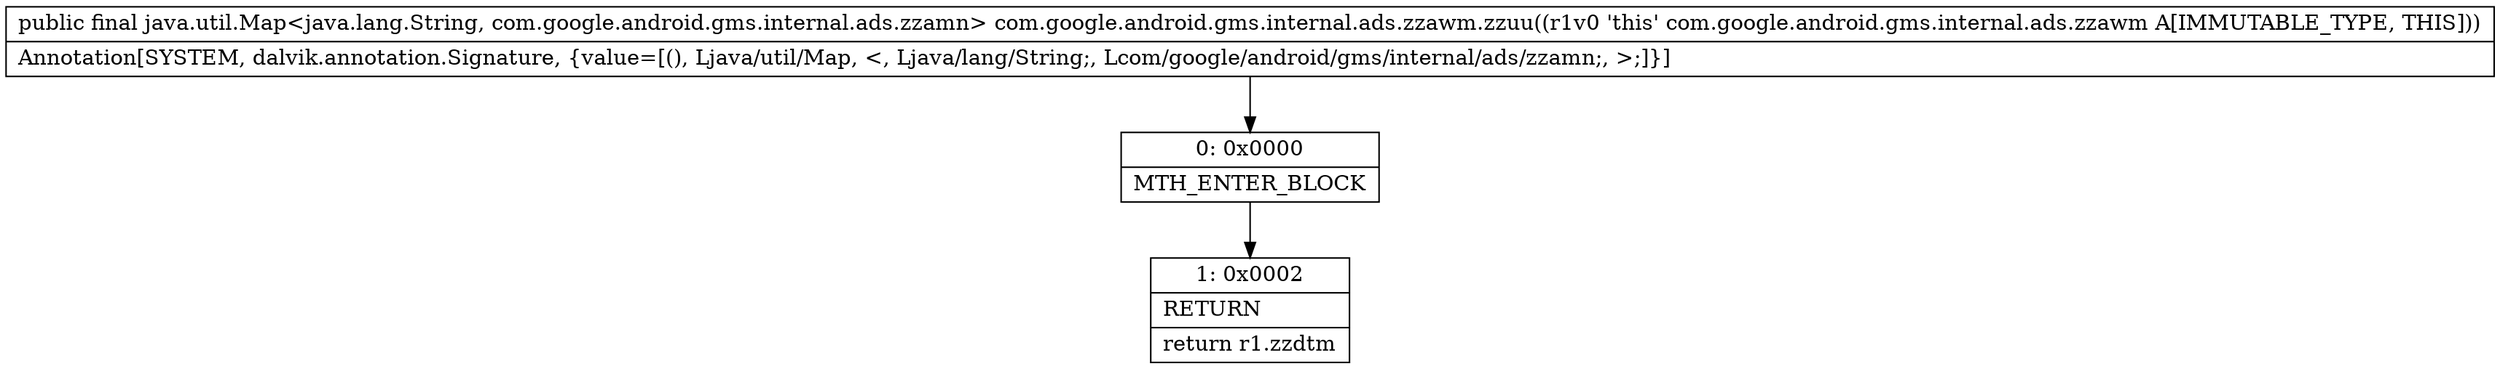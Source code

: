 digraph "CFG forcom.google.android.gms.internal.ads.zzawm.zzuu()Ljava\/util\/Map;" {
Node_0 [shape=record,label="{0\:\ 0x0000|MTH_ENTER_BLOCK\l}"];
Node_1 [shape=record,label="{1\:\ 0x0002|RETURN\l|return r1.zzdtm\l}"];
MethodNode[shape=record,label="{public final java.util.Map\<java.lang.String, com.google.android.gms.internal.ads.zzamn\> com.google.android.gms.internal.ads.zzawm.zzuu((r1v0 'this' com.google.android.gms.internal.ads.zzawm A[IMMUTABLE_TYPE, THIS]))  | Annotation[SYSTEM, dalvik.annotation.Signature, \{value=[(), Ljava\/util\/Map, \<, Ljava\/lang\/String;, Lcom\/google\/android\/gms\/internal\/ads\/zzamn;, \>;]\}]\l}"];
MethodNode -> Node_0;
Node_0 -> Node_1;
}

